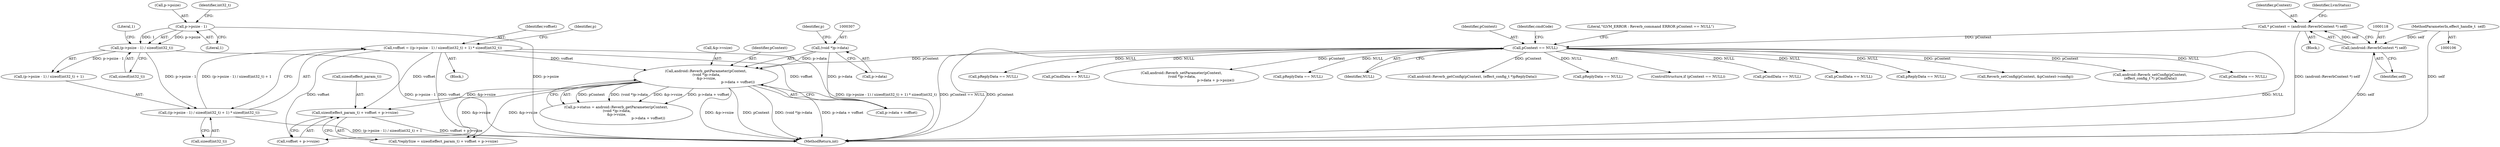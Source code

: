 digraph "0_Android_aeea52da00d210587fb3ed895de3d5f2e0264c88_6@API" {
"1000323" [label="(Call,sizeof(effect_param_t) + voffset + p->vsize)"];
"1000285" [label="(Call,voffset = ((p->psize - 1) / sizeof(int32_t) + 1) * sizeof(int32_t))"];
"1000287" [label="(Call,((p->psize - 1) / sizeof(int32_t) + 1) * sizeof(int32_t))"];
"1000289" [label="(Call,(p->psize - 1) / sizeof(int32_t))"];
"1000290" [label="(Call,p->psize - 1)"];
"1000304" [label="(Call,android::Reverb_getParameter(pContext,\n (void *)p->data,\n &p->vsize,\n                                                          p->data + voffset))"];
"1000127" [label="(Call,pContext == NULL)"];
"1000115" [label="(Call,* pContext = (android::ReverbContext *) self)"];
"1000117" [label="(Call,(android::ReverbContext *) self)"];
"1000107" [label="(MethodParameterIn,effect_handle_t  self)"];
"1000306" [label="(Call,(void *)p->data)"];
"1000224" [label="(Call,Reverb_setConfig(pContext, &pContext->config))"];
"1000116" [label="(Identifier,pContext)"];
"1000294" [label="(Literal,1)"];
"1000288" [label="(Call,(p->psize - 1) / sizeof(int32_t) + 1)"];
"1000124" [label="(Identifier,LvmStatus)"];
"1000194" [label="(Call,android::Reverb_setConfig(pContext,\n (effect_config_t *) pCmdData))"];
"1000336" [label="(Call,pCmdData == NULL)"];
"1000289" [label="(Call,(p->psize - 1) / sizeof(int32_t))"];
"1000128" [label="(Identifier,pContext)"];
"1000137" [label="(Identifier,cmdCode)"];
"1000285" [label="(Call,voffset = ((p->psize - 1) / sizeof(int32_t) + 1) * sizeof(int32_t))"];
"1000291" [label="(Call,p->psize)"];
"1000641" [label="(MethodReturn,int)"];
"1000313" [label="(Identifier,p)"];
"1000324" [label="(Call,sizeof(effect_param_t))"];
"1000295" [label="(Call,sizeof(int32_t))"];
"1000203" [label="(Call,pReplyData == NULL)"];
"1000286" [label="(Identifier,voffset)"];
"1000296" [label="(Identifier,int32_t)"];
"1000166" [label="(Call,pCmdData == NULL)"];
"1000115" [label="(Call,* pContext = (android::ReverbContext *) self)"];
"1000386" [label="(Call,android::Reverb_setParameter(pContext,\n (void *)p->data,\n                                                              p->data + p->psize))"];
"1000119" [label="(Identifier,self)"];
"1000142" [label="(Call,pReplyData == NULL)"];
"1000315" [label="(Call,p->data + voffset)"];
"1000129" [label="(Identifier,NULL)"];
"1000217" [label="(Call,android::Reverb_getConfig(pContext, (effect_config_t *)pReplyData))"];
"1000311" [label="(Call,&p->vsize)"];
"1000127" [label="(Call,pContext == NULL)"];
"1000475" [label="(Call,pReplyData == NULL)"];
"1000126" [label="(ControlStructure,if (pContext == NULL))"];
"1000302" [label="(Identifier,p)"];
"1000117" [label="(Call,(android::ReverbContext *) self)"];
"1000107" [label="(MethodParameterIn,effect_handle_t  self)"];
"1000290" [label="(Call,p->psize - 1)"];
"1000235" [label="(Call,pCmdData == NULL)"];
"1000323" [label="(Call,sizeof(effect_param_t) + voffset + p->vsize)"];
"1000326" [label="(Call,voffset + p->vsize)"];
"1000306" [label="(Call,(void *)p->data)"];
"1000516" [label="(Call,pCmdData == NULL)"];
"1000298" [label="(Call,sizeof(int32_t))"];
"1000297" [label="(Literal,1)"];
"1000113" [label="(Block,)"];
"1000300" [label="(Call,p->status = android::Reverb_getParameter(pContext,\n (void *)p->data,\n &p->vsize,\n                                                          p->data + voffset))"];
"1000287" [label="(Call,((p->psize - 1) / sizeof(int32_t) + 1) * sizeof(int32_t))"];
"1000132" [label="(Literal,\"\tLVM_ERROR : Reverb_command ERROR pContext == NULL\")"];
"1000232" [label="(Block,)"];
"1000304" [label="(Call,android::Reverb_getParameter(pContext,\n (void *)p->data,\n &p->vsize,\n                                                          p->data + voffset))"];
"1000308" [label="(Call,p->data)"];
"1000305" [label="(Identifier,pContext)"];
"1000404" [label="(Call,pReplyData == NULL)"];
"1000320" [label="(Call,*replySize = sizeof(effect_param_t) + voffset + p->vsize)"];
"1000323" -> "1000320"  [label="AST: "];
"1000323" -> "1000326"  [label="CFG: "];
"1000324" -> "1000323"  [label="AST: "];
"1000326" -> "1000323"  [label="AST: "];
"1000320" -> "1000323"  [label="CFG: "];
"1000323" -> "1000641"  [label="DDG: voffset + p->vsize"];
"1000285" -> "1000323"  [label="DDG: voffset"];
"1000304" -> "1000323"  [label="DDG: &p->vsize"];
"1000285" -> "1000232"  [label="AST: "];
"1000285" -> "1000287"  [label="CFG: "];
"1000286" -> "1000285"  [label="AST: "];
"1000287" -> "1000285"  [label="AST: "];
"1000302" -> "1000285"  [label="CFG: "];
"1000285" -> "1000641"  [label="DDG: ((p->psize - 1) / sizeof(int32_t) + 1) * sizeof(int32_t)"];
"1000287" -> "1000285"  [label="DDG: (p->psize - 1) / sizeof(int32_t) + 1"];
"1000285" -> "1000304"  [label="DDG: voffset"];
"1000285" -> "1000315"  [label="DDG: voffset"];
"1000285" -> "1000320"  [label="DDG: voffset"];
"1000285" -> "1000326"  [label="DDG: voffset"];
"1000287" -> "1000298"  [label="CFG: "];
"1000288" -> "1000287"  [label="AST: "];
"1000298" -> "1000287"  [label="AST: "];
"1000287" -> "1000641"  [label="DDG: (p->psize - 1) / sizeof(int32_t) + 1"];
"1000289" -> "1000287"  [label="DDG: p->psize - 1"];
"1000289" -> "1000288"  [label="AST: "];
"1000289" -> "1000295"  [label="CFG: "];
"1000290" -> "1000289"  [label="AST: "];
"1000295" -> "1000289"  [label="AST: "];
"1000297" -> "1000289"  [label="CFG: "];
"1000289" -> "1000641"  [label="DDG: p->psize - 1"];
"1000289" -> "1000288"  [label="DDG: p->psize - 1"];
"1000290" -> "1000289"  [label="DDG: p->psize"];
"1000290" -> "1000289"  [label="DDG: 1"];
"1000290" -> "1000294"  [label="CFG: "];
"1000291" -> "1000290"  [label="AST: "];
"1000294" -> "1000290"  [label="AST: "];
"1000296" -> "1000290"  [label="CFG: "];
"1000290" -> "1000641"  [label="DDG: p->psize"];
"1000304" -> "1000300"  [label="AST: "];
"1000304" -> "1000315"  [label="CFG: "];
"1000305" -> "1000304"  [label="AST: "];
"1000306" -> "1000304"  [label="AST: "];
"1000311" -> "1000304"  [label="AST: "];
"1000315" -> "1000304"  [label="AST: "];
"1000300" -> "1000304"  [label="CFG: "];
"1000304" -> "1000641"  [label="DDG: p->data + voffset"];
"1000304" -> "1000641"  [label="DDG: &p->vsize"];
"1000304" -> "1000641"  [label="DDG: pContext"];
"1000304" -> "1000641"  [label="DDG: (void *)p->data"];
"1000304" -> "1000300"  [label="DDG: pContext"];
"1000304" -> "1000300"  [label="DDG: (void *)p->data"];
"1000304" -> "1000300"  [label="DDG: &p->vsize"];
"1000304" -> "1000300"  [label="DDG: p->data + voffset"];
"1000127" -> "1000304"  [label="DDG: pContext"];
"1000306" -> "1000304"  [label="DDG: p->data"];
"1000304" -> "1000320"  [label="DDG: &p->vsize"];
"1000304" -> "1000326"  [label="DDG: &p->vsize"];
"1000127" -> "1000126"  [label="AST: "];
"1000127" -> "1000129"  [label="CFG: "];
"1000128" -> "1000127"  [label="AST: "];
"1000129" -> "1000127"  [label="AST: "];
"1000132" -> "1000127"  [label="CFG: "];
"1000137" -> "1000127"  [label="CFG: "];
"1000127" -> "1000641"  [label="DDG: NULL"];
"1000127" -> "1000641"  [label="DDG: pContext == NULL"];
"1000127" -> "1000641"  [label="DDG: pContext"];
"1000115" -> "1000127"  [label="DDG: pContext"];
"1000127" -> "1000142"  [label="DDG: NULL"];
"1000127" -> "1000166"  [label="DDG: NULL"];
"1000127" -> "1000194"  [label="DDG: pContext"];
"1000127" -> "1000203"  [label="DDG: NULL"];
"1000127" -> "1000217"  [label="DDG: pContext"];
"1000127" -> "1000224"  [label="DDG: pContext"];
"1000127" -> "1000235"  [label="DDG: NULL"];
"1000127" -> "1000336"  [label="DDG: NULL"];
"1000127" -> "1000386"  [label="DDG: pContext"];
"1000127" -> "1000404"  [label="DDG: NULL"];
"1000127" -> "1000475"  [label="DDG: NULL"];
"1000127" -> "1000516"  [label="DDG: NULL"];
"1000115" -> "1000113"  [label="AST: "];
"1000115" -> "1000117"  [label="CFG: "];
"1000116" -> "1000115"  [label="AST: "];
"1000117" -> "1000115"  [label="AST: "];
"1000124" -> "1000115"  [label="CFG: "];
"1000115" -> "1000641"  [label="DDG: (android::ReverbContext *) self"];
"1000117" -> "1000115"  [label="DDG: self"];
"1000117" -> "1000119"  [label="CFG: "];
"1000118" -> "1000117"  [label="AST: "];
"1000119" -> "1000117"  [label="AST: "];
"1000117" -> "1000641"  [label="DDG: self"];
"1000107" -> "1000117"  [label="DDG: self"];
"1000107" -> "1000106"  [label="AST: "];
"1000107" -> "1000641"  [label="DDG: self"];
"1000306" -> "1000308"  [label="CFG: "];
"1000307" -> "1000306"  [label="AST: "];
"1000308" -> "1000306"  [label="AST: "];
"1000313" -> "1000306"  [label="CFG: "];
"1000306" -> "1000315"  [label="DDG: p->data"];
}
